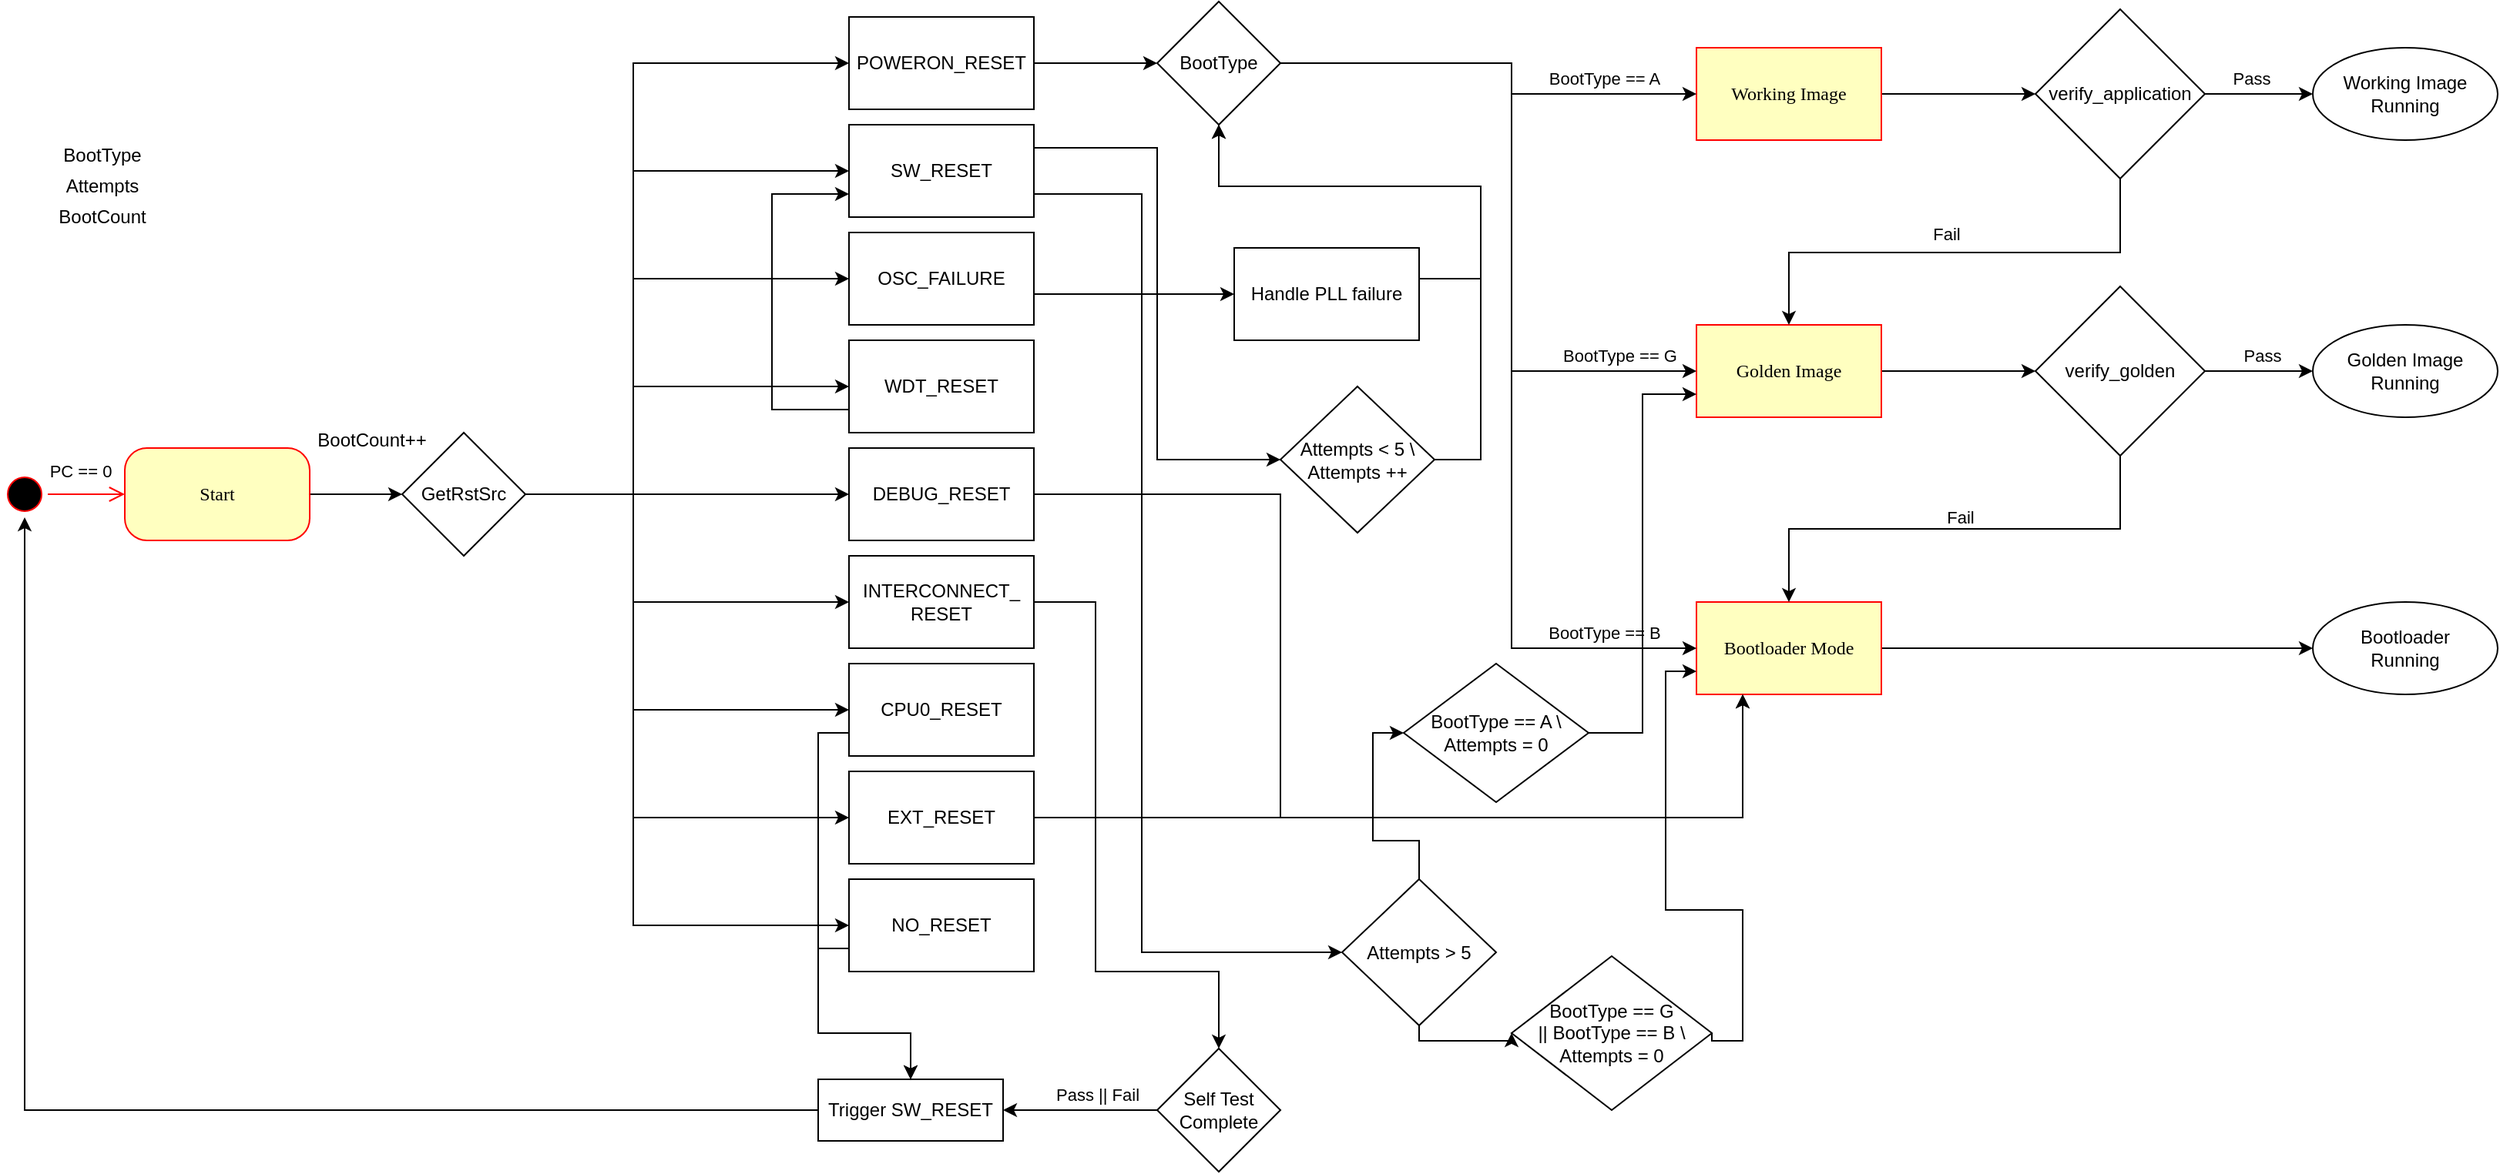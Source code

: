 <mxfile version="14.8.1" type="github">
  <diagram name="Page-1" id="58cdce13-f638-feb5-8d6f-7d28b1aa9fa0">
    <mxGraphModel dx="2539" dy="793" grid="1" gridSize="10" guides="1" tooltips="1" connect="1" arrows="1" fold="1" page="1" pageScale="1" pageWidth="1100" pageHeight="850" background="none" math="0" shadow="0">
      <root>
        <mxCell id="0" />
        <mxCell id="1" parent="0" />
        <mxCell id="382b91b5511bd0f7-1" value="" style="ellipse;html=1;shape=startState;fillColor=#000000;strokeColor=#ff0000;rounded=1;shadow=0;comic=0;labelBackgroundColor=none;fontFamily=Verdana;fontSize=12;fontColor=#000000;align=center;direction=south;" parent="1" vertex="1">
          <mxGeometry x="-60" y="455" width="30" height="30" as="geometry" />
        </mxCell>
        <mxCell id="Iq8EzkBG9caAKW_E3nGO-87" style="edgeStyle=orthogonalEdgeStyle;rounded=0;jumpSize=6;orthogonalLoop=1;jettySize=auto;html=1;exitX=1;exitY=0.5;exitDx=0;exitDy=0;entryX=0;entryY=0.5;entryDx=0;entryDy=0;" edge="1" parent="1" source="382b91b5511bd0f7-5" target="Iq8EzkBG9caAKW_E3nGO-78">
          <mxGeometry relative="1" as="geometry" />
        </mxCell>
        <mxCell id="382b91b5511bd0f7-5" value="Bootloader Mode" style="rounded=1;whiteSpace=wrap;html=1;arcSize=0;fillColor=#ffffc0;strokeColor=#ff0000;shadow=0;comic=0;labelBackgroundColor=none;fontFamily=Verdana;fontSize=12;fontColor=#000000;align=center;" parent="1" vertex="1">
          <mxGeometry x="1040" y="540" width="120" height="60" as="geometry" />
        </mxCell>
        <mxCell id="Iq8EzkBG9caAKW_E3nGO-45" style="edgeStyle=orthogonalEdgeStyle;rounded=0;jumpSize=6;orthogonalLoop=1;jettySize=auto;html=1;exitX=1;exitY=0.5;exitDx=0;exitDy=0;entryX=0;entryY=0.5;entryDx=0;entryDy=0;" edge="1" parent="1" source="Iq8EzkBG9caAKW_E3nGO-56" target="Iq8EzkBG9caAKW_E3nGO-34">
          <mxGeometry relative="1" as="geometry">
            <Array as="points">
              <mxPoint x="295" y="470" />
              <mxPoint x="350" y="470" />
              <mxPoint x="350" y="190" />
            </Array>
          </mxGeometry>
        </mxCell>
        <mxCell id="Iq8EzkBG9caAKW_E3nGO-46" style="edgeStyle=orthogonalEdgeStyle;rounded=0;jumpSize=6;orthogonalLoop=1;jettySize=auto;html=1;exitX=1;exitY=0.5;exitDx=0;exitDy=0;entryX=0;entryY=0.5;entryDx=0;entryDy=0;" edge="1" parent="1" source="Iq8EzkBG9caAKW_E3nGO-56" target="Iq8EzkBG9caAKW_E3nGO-35">
          <mxGeometry relative="1" as="geometry">
            <Array as="points">
              <mxPoint x="295" y="470" />
              <mxPoint x="350" y="470" />
              <mxPoint x="350" y="260" />
            </Array>
          </mxGeometry>
        </mxCell>
        <mxCell id="Iq8EzkBG9caAKW_E3nGO-47" style="edgeStyle=orthogonalEdgeStyle;rounded=0;jumpSize=6;orthogonalLoop=1;jettySize=auto;html=1;exitX=1;exitY=0.5;exitDx=0;exitDy=0;" edge="1" parent="1" source="Iq8EzkBG9caAKW_E3nGO-56" target="Iq8EzkBG9caAKW_E3nGO-36">
          <mxGeometry relative="1" as="geometry">
            <Array as="points">
              <mxPoint x="295" y="470" />
              <mxPoint x="350" y="470" />
              <mxPoint x="350" y="330" />
            </Array>
          </mxGeometry>
        </mxCell>
        <mxCell id="Iq8EzkBG9caAKW_E3nGO-48" style="edgeStyle=orthogonalEdgeStyle;rounded=0;jumpSize=6;orthogonalLoop=1;jettySize=auto;html=1;exitX=1;exitY=0.5;exitDx=0;exitDy=0;" edge="1" parent="1" source="Iq8EzkBG9caAKW_E3nGO-56" target="Iq8EzkBG9caAKW_E3nGO-37">
          <mxGeometry relative="1" as="geometry">
            <Array as="points">
              <mxPoint x="295" y="470" />
              <mxPoint x="350" y="470" />
              <mxPoint x="350" y="400" />
            </Array>
          </mxGeometry>
        </mxCell>
        <mxCell id="Iq8EzkBG9caAKW_E3nGO-49" style="edgeStyle=orthogonalEdgeStyle;rounded=0;jumpSize=6;orthogonalLoop=1;jettySize=auto;html=1;exitX=1;exitY=0.5;exitDx=0;exitDy=0;entryX=0;entryY=0.5;entryDx=0;entryDy=0;" edge="1" parent="1" source="Iq8EzkBG9caAKW_E3nGO-56" target="Iq8EzkBG9caAKW_E3nGO-38">
          <mxGeometry relative="1" as="geometry">
            <Array as="points">
              <mxPoint x="295" y="470" />
            </Array>
          </mxGeometry>
        </mxCell>
        <mxCell id="Iq8EzkBG9caAKW_E3nGO-50" style="edgeStyle=orthogonalEdgeStyle;rounded=0;jumpSize=6;orthogonalLoop=1;jettySize=auto;html=1;exitX=1;exitY=0.5;exitDx=0;exitDy=0;entryX=0;entryY=0.5;entryDx=0;entryDy=0;" edge="1" parent="1" source="Iq8EzkBG9caAKW_E3nGO-56" target="Iq8EzkBG9caAKW_E3nGO-39">
          <mxGeometry relative="1" as="geometry">
            <Array as="points">
              <mxPoint x="295" y="470" />
              <mxPoint x="350" y="470" />
              <mxPoint x="350" y="540" />
            </Array>
          </mxGeometry>
        </mxCell>
        <mxCell id="Iq8EzkBG9caAKW_E3nGO-51" style="edgeStyle=orthogonalEdgeStyle;rounded=0;jumpSize=6;orthogonalLoop=1;jettySize=auto;html=1;exitX=1;exitY=0.5;exitDx=0;exitDy=0;entryX=0;entryY=0.5;entryDx=0;entryDy=0;" edge="1" parent="1" source="Iq8EzkBG9caAKW_E3nGO-56" target="Iq8EzkBG9caAKW_E3nGO-40">
          <mxGeometry relative="1" as="geometry">
            <Array as="points">
              <mxPoint x="295" y="470" />
              <mxPoint x="350" y="470" />
              <mxPoint x="350" y="610" />
            </Array>
          </mxGeometry>
        </mxCell>
        <mxCell id="Iq8EzkBG9caAKW_E3nGO-52" style="edgeStyle=orthogonalEdgeStyle;rounded=0;jumpSize=6;orthogonalLoop=1;jettySize=auto;html=1;exitX=1;exitY=0.5;exitDx=0;exitDy=0;entryX=0;entryY=0.5;entryDx=0;entryDy=0;" edge="1" parent="1" source="Iq8EzkBG9caAKW_E3nGO-56" target="Iq8EzkBG9caAKW_E3nGO-41">
          <mxGeometry relative="1" as="geometry">
            <Array as="points">
              <mxPoint x="295" y="470" />
              <mxPoint x="350" y="470" />
              <mxPoint x="350" y="680" />
            </Array>
          </mxGeometry>
        </mxCell>
        <mxCell id="Iq8EzkBG9caAKW_E3nGO-53" style="edgeStyle=orthogonalEdgeStyle;rounded=0;jumpSize=6;orthogonalLoop=1;jettySize=auto;html=1;exitX=1;exitY=0.5;exitDx=0;exitDy=0;entryX=0;entryY=0.5;entryDx=0;entryDy=0;" edge="1" parent="1" source="Iq8EzkBG9caAKW_E3nGO-56" target="Iq8EzkBG9caAKW_E3nGO-42">
          <mxGeometry relative="1" as="geometry">
            <Array as="points">
              <mxPoint x="295" y="470" />
              <mxPoint x="350" y="470" />
              <mxPoint x="350" y="750" />
            </Array>
          </mxGeometry>
        </mxCell>
        <mxCell id="Iq8EzkBG9caAKW_E3nGO-57" style="edgeStyle=orthogonalEdgeStyle;rounded=0;jumpSize=6;orthogonalLoop=1;jettySize=auto;html=1;exitX=1;exitY=0.5;exitDx=0;exitDy=0;entryX=0;entryY=0.5;entryDx=0;entryDy=0;" edge="1" parent="1" source="382b91b5511bd0f7-6" target="Iq8EzkBG9caAKW_E3nGO-56">
          <mxGeometry relative="1" as="geometry">
            <mxPoint x="220" y="469.833" as="targetPoint" />
          </mxGeometry>
        </mxCell>
        <mxCell id="382b91b5511bd0f7-6" value="&lt;div&gt;Start&lt;/div&gt;" style="rounded=1;whiteSpace=wrap;html=1;arcSize=24;fillColor=#ffffc0;strokeColor=#ff0000;shadow=0;comic=0;labelBackgroundColor=none;fontFamily=Verdana;fontSize=12;fontColor=#000000;align=center;" parent="1" vertex="1">
          <mxGeometry x="20" y="440" width="120" height="60" as="geometry" />
        </mxCell>
        <mxCell id="Iq8EzkBG9caAKW_E3nGO-73" style="edgeStyle=orthogonalEdgeStyle;rounded=0;jumpSize=6;orthogonalLoop=1;jettySize=auto;html=1;exitX=1;exitY=0.5;exitDx=0;exitDy=0;" edge="1" parent="1" source="382b91b5511bd0f7-9" target="Iq8EzkBG9caAKW_E3nGO-70">
          <mxGeometry relative="1" as="geometry" />
        </mxCell>
        <mxCell id="382b91b5511bd0f7-9" value="Working Image" style="rounded=1;whiteSpace=wrap;html=1;arcSize=0;fillColor=#ffffc0;strokeColor=#ff0000;shadow=0;comic=0;labelBackgroundColor=none;fontFamily=Verdana;fontSize=12;fontColor=#000000;align=center;" parent="1" vertex="1">
          <mxGeometry x="1040" y="180" width="120" height="60" as="geometry" />
        </mxCell>
        <mxCell id="Iq8EzkBG9caAKW_E3nGO-74" style="edgeStyle=orthogonalEdgeStyle;rounded=0;jumpSize=6;orthogonalLoop=1;jettySize=auto;html=1;exitX=1;exitY=0.5;exitDx=0;exitDy=0;entryX=0;entryY=0.5;entryDx=0;entryDy=0;" edge="1" parent="1" source="382b91b5511bd0f7-10" target="Iq8EzkBG9caAKW_E3nGO-71">
          <mxGeometry relative="1" as="geometry" />
        </mxCell>
        <mxCell id="382b91b5511bd0f7-10" value="Golden Image&lt;span style=&quot;white-space: pre&quot;&gt;&lt;/span&gt;" style="rounded=1;whiteSpace=wrap;html=1;arcSize=0;fillColor=#ffffc0;strokeColor=#ff0000;shadow=0;comic=0;labelBackgroundColor=none;fontFamily=Verdana;fontSize=12;fontColor=#000000;align=center;" parent="1" vertex="1">
          <mxGeometry x="1040" y="360" width="120" height="60" as="geometry" />
        </mxCell>
        <mxCell id="2a3bc250acf0617d-9" style="edgeStyle=orthogonalEdgeStyle;html=1;labelBackgroundColor=none;endArrow=open;endSize=8;strokeColor=#ff0000;fontFamily=Verdana;fontSize=12;align=left;" parent="1" source="382b91b5511bd0f7-1" target="382b91b5511bd0f7-6" edge="1">
          <mxGeometry relative="1" as="geometry" />
        </mxCell>
        <mxCell id="Iq8EzkBG9caAKW_E3nGO-20" value="&lt;div&gt;PC == 0&lt;br&gt;&lt;/div&gt;" style="edgeLabel;html=1;align=center;verticalAlign=middle;resizable=0;points=[];" vertex="1" connectable="0" parent="2a3bc250acf0617d-9">
          <mxGeometry x="-0.308" relative="1" as="geometry">
            <mxPoint x="3" y="-15" as="offset" />
          </mxGeometry>
        </mxCell>
        <mxCell id="Iq8EzkBG9caAKW_E3nGO-11" value="&lt;div&gt;BootType&lt;/div&gt;" style="text;html=1;align=center;verticalAlign=middle;resizable=0;points=[];autosize=1;strokeColor=none;" vertex="1" parent="1">
          <mxGeometry x="-30" y="240" width="70" height="20" as="geometry" />
        </mxCell>
        <mxCell id="Iq8EzkBG9caAKW_E3nGO-12" value="&lt;div&gt;Attempts&lt;/div&gt;" style="text;html=1;align=center;verticalAlign=middle;resizable=0;points=[];autosize=1;strokeColor=none;" vertex="1" parent="1">
          <mxGeometry x="-25" y="260" width="60" height="20" as="geometry" />
        </mxCell>
        <mxCell id="Iq8EzkBG9caAKW_E3nGO-13" value="&lt;div&gt;BootCount&lt;/div&gt;" style="text;html=1;align=center;verticalAlign=middle;resizable=0;points=[];autosize=1;strokeColor=none;" vertex="1" parent="1">
          <mxGeometry x="-30" y="280" width="70" height="20" as="geometry" />
        </mxCell>
        <mxCell id="Iq8EzkBG9caAKW_E3nGO-61" style="edgeStyle=orthogonalEdgeStyle;rounded=0;jumpSize=6;orthogonalLoop=1;jettySize=auto;html=1;exitX=1;exitY=0.5;exitDx=0;exitDy=0;entryX=0;entryY=0.5;entryDx=0;entryDy=0;" edge="1" parent="1" source="Iq8EzkBG9caAKW_E3nGO-34" target="Iq8EzkBG9caAKW_E3nGO-60">
          <mxGeometry relative="1" as="geometry" />
        </mxCell>
        <mxCell id="Iq8EzkBG9caAKW_E3nGO-34" value="POWERON_RESET" style="rounded=0;whiteSpace=wrap;html=1;" vertex="1" parent="1">
          <mxGeometry x="490" y="160" width="120" height="60" as="geometry" />
        </mxCell>
        <mxCell id="Iq8EzkBG9caAKW_E3nGO-146" style="edgeStyle=orthogonalEdgeStyle;rounded=0;jumpSize=6;orthogonalLoop=1;jettySize=auto;html=1;exitX=1;exitY=0.75;exitDx=0;exitDy=0;entryX=0;entryY=0.5;entryDx=0;entryDy=0;fontColor=#FF0000;" edge="1" parent="1" source="Iq8EzkBG9caAKW_E3nGO-35" target="Iq8EzkBG9caAKW_E3nGO-109">
          <mxGeometry relative="1" as="geometry">
            <Array as="points">
              <mxPoint x="680" y="275" />
              <mxPoint x="680" y="768" />
            </Array>
          </mxGeometry>
        </mxCell>
        <mxCell id="Iq8EzkBG9caAKW_E3nGO-147" style="edgeStyle=orthogonalEdgeStyle;rounded=0;jumpSize=6;orthogonalLoop=1;jettySize=auto;html=1;exitX=1;exitY=0.25;exitDx=0;exitDy=0;entryX=0;entryY=0.5;entryDx=0;entryDy=0;fontColor=#FF0000;" edge="1" parent="1" source="Iq8EzkBG9caAKW_E3nGO-35" target="Iq8EzkBG9caAKW_E3nGO-129">
          <mxGeometry relative="1" as="geometry" />
        </mxCell>
        <mxCell id="Iq8EzkBG9caAKW_E3nGO-35" value="SW_RESET" style="rounded=0;whiteSpace=wrap;html=1;" vertex="1" parent="1">
          <mxGeometry x="490" y="230" width="120" height="60" as="geometry" />
        </mxCell>
        <mxCell id="Iq8EzkBG9caAKW_E3nGO-88" style="edgeStyle=orthogonalEdgeStyle;rounded=0;jumpSize=6;orthogonalLoop=1;jettySize=auto;html=1;exitX=1;exitY=0.5;exitDx=0;exitDy=0;entryX=0;entryY=0.5;entryDx=0;entryDy=0;" edge="1" parent="1" source="Iq8EzkBG9caAKW_E3nGO-36" target="Iq8EzkBG9caAKW_E3nGO-89">
          <mxGeometry relative="1" as="geometry">
            <mxPoint x="660" y="330" as="targetPoint" />
            <Array as="points">
              <mxPoint x="610" y="340" />
            </Array>
          </mxGeometry>
        </mxCell>
        <mxCell id="Iq8EzkBG9caAKW_E3nGO-36" value="OSC_FAILURE" style="rounded=0;whiteSpace=wrap;html=1;" vertex="1" parent="1">
          <mxGeometry x="490" y="300" width="120" height="60" as="geometry" />
        </mxCell>
        <mxCell id="Iq8EzkBG9caAKW_E3nGO-153" style="edgeStyle=orthogonalEdgeStyle;rounded=0;jumpSize=6;orthogonalLoop=1;jettySize=auto;html=1;exitX=0;exitY=0.75;exitDx=0;exitDy=0;entryX=0;entryY=0.75;entryDx=0;entryDy=0;fontColor=#FF0000;" edge="1" parent="1" source="Iq8EzkBG9caAKW_E3nGO-37" target="Iq8EzkBG9caAKW_E3nGO-35">
          <mxGeometry relative="1" as="geometry">
            <Array as="points">
              <mxPoint x="440" y="415" />
              <mxPoint x="440" y="275" />
            </Array>
          </mxGeometry>
        </mxCell>
        <mxCell id="Iq8EzkBG9caAKW_E3nGO-37" value="WDT_RESET" style="rounded=0;whiteSpace=wrap;html=1;" vertex="1" parent="1">
          <mxGeometry x="490" y="370" width="120" height="60" as="geometry" />
        </mxCell>
        <mxCell id="Iq8EzkBG9caAKW_E3nGO-68" style="edgeStyle=orthogonalEdgeStyle;rounded=0;jumpSize=6;orthogonalLoop=1;jettySize=auto;html=1;exitX=1;exitY=0.5;exitDx=0;exitDy=0;" edge="1" parent="1" source="Iq8EzkBG9caAKW_E3nGO-38">
          <mxGeometry relative="1" as="geometry">
            <mxPoint x="1070" y="600" as="targetPoint" />
            <Array as="points">
              <mxPoint x="770" y="470" />
              <mxPoint x="770" y="680" />
              <mxPoint x="1070" y="680" />
            </Array>
          </mxGeometry>
        </mxCell>
        <mxCell id="Iq8EzkBG9caAKW_E3nGO-38" value="DEBUG_RESET" style="rounded=0;whiteSpace=wrap;html=1;" vertex="1" parent="1">
          <mxGeometry x="490" y="440" width="120" height="60" as="geometry" />
        </mxCell>
        <mxCell id="Iq8EzkBG9caAKW_E3nGO-95" style="edgeStyle=orthogonalEdgeStyle;rounded=0;jumpSize=6;orthogonalLoop=1;jettySize=auto;html=1;exitX=1;exitY=0.5;exitDx=0;exitDy=0;entryX=0.5;entryY=0;entryDx=0;entryDy=0;" edge="1" parent="1" source="Iq8EzkBG9caAKW_E3nGO-39" target="Iq8EzkBG9caAKW_E3nGO-96">
          <mxGeometry relative="1" as="geometry">
            <mxPoint x="680" y="539.833" as="targetPoint" />
            <Array as="points">
              <mxPoint x="650" y="540" />
              <mxPoint x="650" y="780" />
              <mxPoint x="730" y="780" />
            </Array>
          </mxGeometry>
        </mxCell>
        <mxCell id="Iq8EzkBG9caAKW_E3nGO-39" value="&lt;div&gt;INTERCONNECT_&lt;/div&gt;&lt;div&gt;RESET&lt;br&gt;&lt;/div&gt;" style="rounded=0;whiteSpace=wrap;html=1;" vertex="1" parent="1">
          <mxGeometry x="490" y="510" width="120" height="60" as="geometry" />
        </mxCell>
        <mxCell id="Iq8EzkBG9caAKW_E3nGO-155" style="edgeStyle=orthogonalEdgeStyle;rounded=0;jumpSize=6;orthogonalLoop=1;jettySize=auto;html=1;exitX=0;exitY=0.75;exitDx=0;exitDy=0;entryX=0.5;entryY=0;entryDx=0;entryDy=0;fontColor=#FF0000;" edge="1" parent="1" source="Iq8EzkBG9caAKW_E3nGO-40" target="Iq8EzkBG9caAKW_E3nGO-100">
          <mxGeometry relative="1" as="geometry">
            <Array as="points">
              <mxPoint x="470" y="625" />
              <mxPoint x="470" y="820" />
              <mxPoint x="530" y="820" />
            </Array>
          </mxGeometry>
        </mxCell>
        <mxCell id="Iq8EzkBG9caAKW_E3nGO-40" value="CPU0_RESET" style="rounded=0;whiteSpace=wrap;html=1;" vertex="1" parent="1">
          <mxGeometry x="490" y="580" width="120" height="60" as="geometry" />
        </mxCell>
        <mxCell id="Iq8EzkBG9caAKW_E3nGO-69" style="edgeStyle=orthogonalEdgeStyle;rounded=0;jumpSize=6;orthogonalLoop=1;jettySize=auto;html=1;exitX=1;exitY=0.5;exitDx=0;exitDy=0;" edge="1" parent="1" source="Iq8EzkBG9caAKW_E3nGO-41">
          <mxGeometry relative="1" as="geometry">
            <mxPoint x="1070" y="600" as="targetPoint" />
            <Array as="points">
              <mxPoint x="1070" y="680" />
            </Array>
          </mxGeometry>
        </mxCell>
        <mxCell id="Iq8EzkBG9caAKW_E3nGO-41" value="EXT_RESET" style="rounded=0;whiteSpace=wrap;html=1;" vertex="1" parent="1">
          <mxGeometry x="490" y="650" width="120" height="60" as="geometry" />
        </mxCell>
        <mxCell id="Iq8EzkBG9caAKW_E3nGO-151" style="edgeStyle=orthogonalEdgeStyle;rounded=0;jumpSize=6;orthogonalLoop=1;jettySize=auto;html=1;exitX=0;exitY=0.75;exitDx=0;exitDy=0;entryX=0.5;entryY=0;entryDx=0;entryDy=0;fontColor=#FF0000;" edge="1" parent="1" source="Iq8EzkBG9caAKW_E3nGO-42" target="Iq8EzkBG9caAKW_E3nGO-100">
          <mxGeometry relative="1" as="geometry">
            <Array as="points">
              <mxPoint x="470" y="765" />
              <mxPoint x="470" y="820" />
              <mxPoint x="530" y="820" />
            </Array>
          </mxGeometry>
        </mxCell>
        <mxCell id="Iq8EzkBG9caAKW_E3nGO-42" value="NO_RESET" style="rounded=0;whiteSpace=wrap;html=1;" vertex="1" parent="1">
          <mxGeometry x="490" y="720" width="120" height="60" as="geometry" />
        </mxCell>
        <mxCell id="Iq8EzkBG9caAKW_E3nGO-56" value="&lt;div&gt;GetRstSrc&lt;/div&gt;" style="rhombus;whiteSpace=wrap;html=1;" vertex="1" parent="1">
          <mxGeometry x="200" y="430" width="80" height="80" as="geometry" />
        </mxCell>
        <mxCell id="Iq8EzkBG9caAKW_E3nGO-59" value="BootCount++" style="text;html=1;align=center;verticalAlign=middle;resizable=0;points=[];autosize=1;strokeColor=none;" vertex="1" parent="1">
          <mxGeometry x="135" y="425" width="90" height="20" as="geometry" />
        </mxCell>
        <mxCell id="Iq8EzkBG9caAKW_E3nGO-62" style="edgeStyle=orthogonalEdgeStyle;rounded=0;jumpSize=6;orthogonalLoop=1;jettySize=auto;html=1;entryX=0;entryY=0.5;entryDx=0;entryDy=0;exitX=1;exitY=0.5;exitDx=0;exitDy=0;" edge="1" parent="1" source="Iq8EzkBG9caAKW_E3nGO-60" target="382b91b5511bd0f7-9">
          <mxGeometry relative="1" as="geometry">
            <mxPoint x="800" y="260" as="sourcePoint" />
            <Array as="points">
              <mxPoint x="920" y="190" />
              <mxPoint x="920" y="210" />
            </Array>
          </mxGeometry>
        </mxCell>
        <mxCell id="Iq8EzkBG9caAKW_E3nGO-65" value="&lt;div&gt;BootType == A&lt;/div&gt;" style="edgeLabel;html=1;align=center;verticalAlign=middle;resizable=0;points=[];" vertex="1" connectable="0" parent="Iq8EzkBG9caAKW_E3nGO-62">
          <mxGeometry x="0.243" y="-4" relative="1" as="geometry">
            <mxPoint x="50" y="-14" as="offset" />
          </mxGeometry>
        </mxCell>
        <mxCell id="Iq8EzkBG9caAKW_E3nGO-63" style="edgeStyle=orthogonalEdgeStyle;rounded=0;jumpSize=6;orthogonalLoop=1;jettySize=auto;html=1;exitX=1;exitY=0.5;exitDx=0;exitDy=0;entryX=0;entryY=0.5;entryDx=0;entryDy=0;" edge="1" parent="1" source="Iq8EzkBG9caAKW_E3nGO-60" target="382b91b5511bd0f7-10">
          <mxGeometry relative="1" as="geometry">
            <Array as="points">
              <mxPoint x="920" y="190" />
              <mxPoint x="920" y="390" />
            </Array>
          </mxGeometry>
        </mxCell>
        <mxCell id="Iq8EzkBG9caAKW_E3nGO-66" value="BootType == G" style="edgeLabel;html=1;align=center;verticalAlign=middle;resizable=0;points=[];" vertex="1" connectable="0" parent="Iq8EzkBG9caAKW_E3nGO-63">
          <mxGeometry x="0.528" y="2" relative="1" as="geometry">
            <mxPoint x="61" y="-8" as="offset" />
          </mxGeometry>
        </mxCell>
        <mxCell id="Iq8EzkBG9caAKW_E3nGO-64" style="edgeStyle=orthogonalEdgeStyle;rounded=0;jumpSize=6;orthogonalLoop=1;jettySize=auto;html=1;exitX=1;exitY=0.5;exitDx=0;exitDy=0;entryX=0;entryY=0.5;entryDx=0;entryDy=0;" edge="1" parent="1" source="Iq8EzkBG9caAKW_E3nGO-60" target="382b91b5511bd0f7-5">
          <mxGeometry relative="1" as="geometry">
            <Array as="points">
              <mxPoint x="920" y="190" />
              <mxPoint x="920" y="570" />
            </Array>
          </mxGeometry>
        </mxCell>
        <mxCell id="Iq8EzkBG9caAKW_E3nGO-67" value="&lt;div&gt;BootType == B&lt;/div&gt;" style="edgeLabel;html=1;align=center;verticalAlign=middle;resizable=0;points=[];" vertex="1" connectable="0" parent="Iq8EzkBG9caAKW_E3nGO-64">
          <mxGeometry x="0.639" y="1" relative="1" as="geometry">
            <mxPoint x="57" y="-9" as="offset" />
          </mxGeometry>
        </mxCell>
        <mxCell id="Iq8EzkBG9caAKW_E3nGO-60" value="BootType" style="rhombus;whiteSpace=wrap;html=1;" vertex="1" parent="1">
          <mxGeometry x="690" y="150" width="80" height="80" as="geometry" />
        </mxCell>
        <mxCell id="Iq8EzkBG9caAKW_E3nGO-83" style="edgeStyle=orthogonalEdgeStyle;rounded=0;jumpSize=6;orthogonalLoop=1;jettySize=auto;html=1;exitX=0.5;exitY=1;exitDx=0;exitDy=0;entryX=0.5;entryY=0;entryDx=0;entryDy=0;" edge="1" parent="1" source="Iq8EzkBG9caAKW_E3nGO-70" target="382b91b5511bd0f7-10">
          <mxGeometry relative="1" as="geometry">
            <Array as="points">
              <mxPoint x="1315" y="313" />
              <mxPoint x="1100" y="313" />
            </Array>
          </mxGeometry>
        </mxCell>
        <mxCell id="Iq8EzkBG9caAKW_E3nGO-84" value="Fail" style="edgeLabel;html=1;align=center;verticalAlign=middle;resizable=0;points=[];" vertex="1" connectable="0" parent="Iq8EzkBG9caAKW_E3nGO-83">
          <mxGeometry x="0.108" y="1" relative="1" as="geometry">
            <mxPoint x="10" y="-13" as="offset" />
          </mxGeometry>
        </mxCell>
        <mxCell id="Iq8EzkBG9caAKW_E3nGO-85" style="edgeStyle=orthogonalEdgeStyle;rounded=0;jumpSize=6;orthogonalLoop=1;jettySize=auto;html=1;exitX=1;exitY=0.5;exitDx=0;exitDy=0;entryX=0;entryY=0.5;entryDx=0;entryDy=0;" edge="1" parent="1" source="Iq8EzkBG9caAKW_E3nGO-70" target="Iq8EzkBG9caAKW_E3nGO-76">
          <mxGeometry relative="1" as="geometry" />
        </mxCell>
        <mxCell id="Iq8EzkBG9caAKW_E3nGO-86" value="Pass" style="edgeLabel;html=1;align=center;verticalAlign=middle;resizable=0;points=[];" vertex="1" connectable="0" parent="Iq8EzkBG9caAKW_E3nGO-85">
          <mxGeometry x="-0.281" y="-1" relative="1" as="geometry">
            <mxPoint x="5" y="-11" as="offset" />
          </mxGeometry>
        </mxCell>
        <mxCell id="Iq8EzkBG9caAKW_E3nGO-70" value="verify_application" style="rhombus;whiteSpace=wrap;html=1;" vertex="1" parent="1">
          <mxGeometry x="1260" y="155" width="110" height="110" as="geometry" />
        </mxCell>
        <mxCell id="Iq8EzkBG9caAKW_E3nGO-79" style="edgeStyle=orthogonalEdgeStyle;rounded=0;jumpSize=6;orthogonalLoop=1;jettySize=auto;html=1;exitX=0.5;exitY=1;exitDx=0;exitDy=0;" edge="1" parent="1" source="Iq8EzkBG9caAKW_E3nGO-71" target="382b91b5511bd0f7-5">
          <mxGeometry relative="1" as="geometry" />
        </mxCell>
        <mxCell id="Iq8EzkBG9caAKW_E3nGO-80" value="Fail" style="edgeLabel;html=1;align=center;verticalAlign=middle;resizable=0;points=[];" vertex="1" connectable="0" parent="Iq8EzkBG9caAKW_E3nGO-79">
          <mxGeometry x="0.072" y="2" relative="1" as="geometry">
            <mxPoint x="14" y="-10" as="offset" />
          </mxGeometry>
        </mxCell>
        <mxCell id="Iq8EzkBG9caAKW_E3nGO-81" style="edgeStyle=orthogonalEdgeStyle;rounded=0;jumpSize=6;orthogonalLoop=1;jettySize=auto;html=1;exitX=1;exitY=0.5;exitDx=0;exitDy=0;entryX=0;entryY=0.5;entryDx=0;entryDy=0;" edge="1" parent="1" source="Iq8EzkBG9caAKW_E3nGO-71" target="Iq8EzkBG9caAKW_E3nGO-77">
          <mxGeometry relative="1" as="geometry" />
        </mxCell>
        <mxCell id="Iq8EzkBG9caAKW_E3nGO-82" value="Pass" style="edgeLabel;html=1;align=center;verticalAlign=middle;resizable=0;points=[];" vertex="1" connectable="0" parent="Iq8EzkBG9caAKW_E3nGO-81">
          <mxGeometry x="-0.267" y="-3" relative="1" as="geometry">
            <mxPoint x="11" y="-13" as="offset" />
          </mxGeometry>
        </mxCell>
        <mxCell id="Iq8EzkBG9caAKW_E3nGO-71" value="verify_golden" style="rhombus;whiteSpace=wrap;html=1;" vertex="1" parent="1">
          <mxGeometry x="1260" y="335" width="110" height="110" as="geometry" />
        </mxCell>
        <mxCell id="Iq8EzkBG9caAKW_E3nGO-76" value="Working Image&lt;br&gt;Running" style="ellipse;whiteSpace=wrap;html=1;aspect=fixed;fontFamily=Helvetica;fontSize=12;fontColor=#000000;align=center;strokeColor=#000000;fillColor=#ffffff;" vertex="1" parent="1">
          <mxGeometry x="1440" y="180" width="120" height="60" as="geometry" />
        </mxCell>
        <mxCell id="Iq8EzkBG9caAKW_E3nGO-77" value="&lt;div&gt;Golden Image&lt;/div&gt;&lt;div&gt;Running&lt;br&gt;&lt;/div&gt;" style="ellipse;whiteSpace=wrap;html=1;fontFamily=Helvetica;fontSize=12;fontColor=#000000;align=center;strokeColor=#000000;fillColor=#ffffff;" vertex="1" parent="1">
          <mxGeometry x="1440" y="360" width="120" height="60" as="geometry" />
        </mxCell>
        <mxCell id="Iq8EzkBG9caAKW_E3nGO-78" value="&lt;div&gt;Bootloader&lt;/div&gt;&lt;div&gt;Running&lt;br&gt;&lt;/div&gt;" style="ellipse;whiteSpace=wrap;html=1;fontFamily=Helvetica;fontSize=12;fontColor=#000000;align=center;strokeColor=#000000;fillColor=#ffffff;" vertex="1" parent="1">
          <mxGeometry x="1440" y="540" width="120" height="60" as="geometry" />
        </mxCell>
        <mxCell id="Iq8EzkBG9caAKW_E3nGO-90" style="edgeStyle=orthogonalEdgeStyle;rounded=0;jumpSize=6;orthogonalLoop=1;jettySize=auto;html=1;exitX=1;exitY=0.5;exitDx=0;exitDy=0;entryX=0.5;entryY=1;entryDx=0;entryDy=0;" edge="1" parent="1" source="Iq8EzkBG9caAKW_E3nGO-89" target="Iq8EzkBG9caAKW_E3nGO-60">
          <mxGeometry relative="1" as="geometry">
            <Array as="points">
              <mxPoint x="860" y="330" />
              <mxPoint x="900" y="330" />
              <mxPoint x="900" y="270" />
              <mxPoint x="730" y="270" />
            </Array>
          </mxGeometry>
        </mxCell>
        <mxCell id="Iq8EzkBG9caAKW_E3nGO-89" value="Handle PLL failure" style="rounded=0;whiteSpace=wrap;html=1;" vertex="1" parent="1">
          <mxGeometry x="740" y="310" width="120" height="60" as="geometry" />
        </mxCell>
        <mxCell id="Iq8EzkBG9caAKW_E3nGO-101" style="edgeStyle=orthogonalEdgeStyle;rounded=0;jumpSize=6;orthogonalLoop=1;jettySize=auto;html=1;exitX=0;exitY=0.5;exitDx=0;exitDy=0;entryX=1;entryY=0.5;entryDx=0;entryDy=0;" edge="1" parent="1" source="Iq8EzkBG9caAKW_E3nGO-96" target="Iq8EzkBG9caAKW_E3nGO-100">
          <mxGeometry relative="1" as="geometry">
            <Array as="points">
              <mxPoint x="690" y="870" />
            </Array>
          </mxGeometry>
        </mxCell>
        <mxCell id="Iq8EzkBG9caAKW_E3nGO-103" value="&lt;div&gt;Pass || Fail&lt;/div&gt;" style="edgeLabel;html=1;align=center;verticalAlign=middle;resizable=0;points=[];" vertex="1" connectable="0" parent="Iq8EzkBG9caAKW_E3nGO-101">
          <mxGeometry x="-0.856" relative="1" as="geometry">
            <mxPoint x="-32" y="-10" as="offset" />
          </mxGeometry>
        </mxCell>
        <mxCell id="Iq8EzkBG9caAKW_E3nGO-96" value="&lt;div&gt;Self Test&lt;/div&gt;&lt;div&gt;Complete&lt;br&gt;&lt;/div&gt;" style="rhombus;whiteSpace=wrap;html=1;" vertex="1" parent="1">
          <mxGeometry x="690" y="830" width="80" height="80" as="geometry" />
        </mxCell>
        <mxCell id="Iq8EzkBG9caAKW_E3nGO-102" style="edgeStyle=orthogonalEdgeStyle;rounded=0;jumpSize=6;orthogonalLoop=1;jettySize=auto;html=1;exitX=0;exitY=0.5;exitDx=0;exitDy=0;entryX=1;entryY=0.5;entryDx=0;entryDy=0;" edge="1" parent="1" source="Iq8EzkBG9caAKW_E3nGO-100" target="382b91b5511bd0f7-1">
          <mxGeometry relative="1" as="geometry" />
        </mxCell>
        <mxCell id="Iq8EzkBG9caAKW_E3nGO-100" value="Trigger SW_RESET" style="rounded=0;whiteSpace=wrap;html=1;" vertex="1" parent="1">
          <mxGeometry x="470" y="850" width="120" height="40" as="geometry" />
        </mxCell>
        <mxCell id="Iq8EzkBG9caAKW_E3nGO-124" style="edgeStyle=orthogonalEdgeStyle;rounded=0;jumpSize=6;orthogonalLoop=1;jettySize=auto;html=1;exitX=0.5;exitY=1;exitDx=0;exitDy=0;entryX=0;entryY=0.5;entryDx=0;entryDy=0;" edge="1" parent="1" source="Iq8EzkBG9caAKW_E3nGO-109" target="Iq8EzkBG9caAKW_E3nGO-114">
          <mxGeometry relative="1" as="geometry">
            <Array as="points">
              <mxPoint x="860" y="825" />
            </Array>
          </mxGeometry>
        </mxCell>
        <mxCell id="Iq8EzkBG9caAKW_E3nGO-139" style="edgeStyle=orthogonalEdgeStyle;rounded=0;jumpSize=6;orthogonalLoop=1;jettySize=auto;html=1;exitX=0.5;exitY=0;exitDx=0;exitDy=0;entryX=0;entryY=0.5;entryDx=0;entryDy=0;" edge="1" parent="1" source="Iq8EzkBG9caAKW_E3nGO-109" target="Iq8EzkBG9caAKW_E3nGO-113">
          <mxGeometry relative="1" as="geometry" />
        </mxCell>
        <mxCell id="Iq8EzkBG9caAKW_E3nGO-109" value="Attempts &amp;gt; 5" style="rhombus;whiteSpace=wrap;html=1;" vertex="1" parent="1">
          <mxGeometry x="810" y="720" width="100" height="95" as="geometry" />
        </mxCell>
        <mxCell id="Iq8EzkBG9caAKW_E3nGO-120" style="edgeStyle=orthogonalEdgeStyle;rounded=0;jumpSize=6;orthogonalLoop=1;jettySize=auto;html=1;exitX=1;exitY=0.5;exitDx=0;exitDy=0;entryX=0;entryY=0.75;entryDx=0;entryDy=0;" edge="1" parent="1" source="Iq8EzkBG9caAKW_E3nGO-113" target="382b91b5511bd0f7-10">
          <mxGeometry relative="1" as="geometry" />
        </mxCell>
        <mxCell id="Iq8EzkBG9caAKW_E3nGO-113" value="&lt;div&gt;BootType == A \&lt;/div&gt;&lt;div&gt;Attempts = 0&lt;br&gt;&lt;/div&gt;" style="rhombus;whiteSpace=wrap;html=1;" vertex="1" parent="1">
          <mxGeometry x="850" y="580" width="120" height="90" as="geometry" />
        </mxCell>
        <mxCell id="Iq8EzkBG9caAKW_E3nGO-119" style="edgeStyle=orthogonalEdgeStyle;rounded=0;jumpSize=6;orthogonalLoop=1;jettySize=auto;html=1;exitX=1;exitY=0.5;exitDx=0;exitDy=0;entryX=0;entryY=0.75;entryDx=0;entryDy=0;" edge="1" parent="1" source="Iq8EzkBG9caAKW_E3nGO-114" target="382b91b5511bd0f7-5">
          <mxGeometry relative="1" as="geometry">
            <Array as="points">
              <mxPoint x="1070" y="825" />
              <mxPoint x="1070" y="740" />
              <mxPoint x="1020" y="740" />
              <mxPoint x="1020" y="585" />
            </Array>
          </mxGeometry>
        </mxCell>
        <mxCell id="Iq8EzkBG9caAKW_E3nGO-114" value="&lt;div&gt;BootType == G&lt;/div&gt;&lt;div&gt;|| BootType == B \&lt;/div&gt;&lt;div&gt;Attempts = 0&lt;br&gt;&lt;/div&gt;" style="rhombus;whiteSpace=wrap;html=1;" vertex="1" parent="1">
          <mxGeometry x="920" y="770" width="130" height="100" as="geometry" />
        </mxCell>
        <mxCell id="Iq8EzkBG9caAKW_E3nGO-130" style="edgeStyle=orthogonalEdgeStyle;rounded=0;jumpSize=6;orthogonalLoop=1;jettySize=auto;html=1;exitX=1;exitY=0.5;exitDx=0;exitDy=0;entryX=0.5;entryY=1;entryDx=0;entryDy=0;" edge="1" parent="1" source="Iq8EzkBG9caAKW_E3nGO-129" target="Iq8EzkBG9caAKW_E3nGO-60">
          <mxGeometry relative="1" as="geometry">
            <Array as="points">
              <mxPoint x="900" y="448" />
              <mxPoint x="900" y="270" />
              <mxPoint x="730" y="270" />
            </Array>
          </mxGeometry>
        </mxCell>
        <mxCell id="Iq8EzkBG9caAKW_E3nGO-129" value="&lt;div&gt;Attempts &amp;lt; 5 \&lt;/div&gt;&lt;div&gt;Attempts ++&lt;br&gt;&lt;/div&gt;" style="rhombus;whiteSpace=wrap;html=1;" vertex="1" parent="1">
          <mxGeometry x="770" y="400" width="100" height="95" as="geometry" />
        </mxCell>
      </root>
    </mxGraphModel>
  </diagram>
</mxfile>
